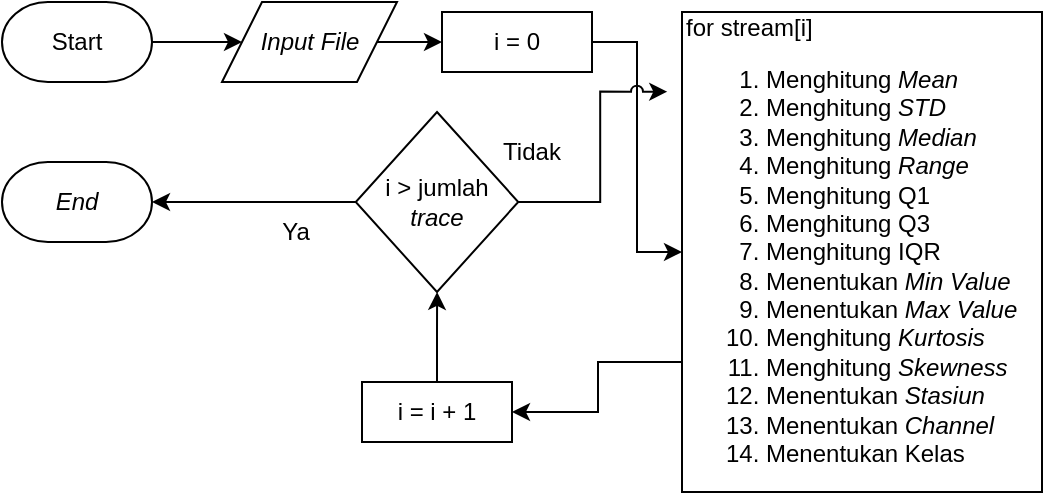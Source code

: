 <mxfile version="24.7.6">
  <diagram id="6xXLWl-He4y_bU7bNApJ" name="Page-1">
    <mxGraphModel dx="794" dy="446" grid="0" gridSize="10" guides="1" tooltips="1" connect="1" arrows="1" fold="1" page="1" pageScale="1" pageWidth="850" pageHeight="1100" math="0" shadow="0">
      <root>
        <mxCell id="0" />
        <mxCell id="1" parent="0" />
        <mxCell id="xdoU0K1oKpiC5rIBIAHy-3" value="" style="edgeStyle=orthogonalEdgeStyle;rounded=0;orthogonalLoop=1;jettySize=auto;html=1;fillColor=none;" parent="1" source="xdoU0K1oKpiC5rIBIAHy-1" target="xdoU0K1oKpiC5rIBIAHy-2" edge="1">
          <mxGeometry relative="1" as="geometry" />
        </mxCell>
        <mxCell id="xdoU0K1oKpiC5rIBIAHy-1" value="Start" style="strokeWidth=1;html=1;shape=mxgraph.flowchart.terminator;whiteSpace=wrap;fillColor=none;" parent="1" vertex="1">
          <mxGeometry x="80" y="80" width="75" height="40" as="geometry" />
        </mxCell>
        <mxCell id="xdoU0K1oKpiC5rIBIAHy-5" value="" style="edgeStyle=orthogonalEdgeStyle;rounded=0;orthogonalLoop=1;jettySize=auto;html=1;fillColor=none;" parent="1" source="xdoU0K1oKpiC5rIBIAHy-2" target="xdoU0K1oKpiC5rIBIAHy-4" edge="1">
          <mxGeometry relative="1" as="geometry" />
        </mxCell>
        <mxCell id="xdoU0K1oKpiC5rIBIAHy-2" value="&lt;i&gt;Input File&lt;/i&gt;" style="shape=parallelogram;perimeter=parallelogramPerimeter;whiteSpace=wrap;html=1;fixedSize=1;fillColor=none;" parent="1" vertex="1">
          <mxGeometry x="190" y="80" width="87.5" height="40" as="geometry" />
        </mxCell>
        <mxCell id="xdoU0K1oKpiC5rIBIAHy-7" value="" style="edgeStyle=orthogonalEdgeStyle;rounded=0;orthogonalLoop=1;jettySize=auto;html=1;fontFamily=Helvetica;fontSize=12;fontColor=default;fillColor=none;" parent="1" source="xdoU0K1oKpiC5rIBIAHy-4" target="xdoU0K1oKpiC5rIBIAHy-6" edge="1">
          <mxGeometry relative="1" as="geometry" />
        </mxCell>
        <mxCell id="xdoU0K1oKpiC5rIBIAHy-4" value="i = 0" style="rounded=0;whiteSpace=wrap;html=1;fillColor=none;" parent="1" vertex="1">
          <mxGeometry x="300" y="85" width="75" height="30" as="geometry" />
        </mxCell>
        <mxCell id="isxOkCZYUrV-S44IxctT-3" style="edgeStyle=orthogonalEdgeStyle;rounded=0;orthogonalLoop=1;jettySize=auto;html=1;entryX=1;entryY=0.5;entryDx=0;entryDy=0;fillColor=none;" parent="1" source="xdoU0K1oKpiC5rIBIAHy-6" target="xdoU0K1oKpiC5rIBIAHy-8" edge="1">
          <mxGeometry relative="1" as="geometry">
            <Array as="points">
              <mxPoint x="378" y="260" />
              <mxPoint x="378" y="285" />
            </Array>
          </mxGeometry>
        </mxCell>
        <mxCell id="xdoU0K1oKpiC5rIBIAHy-6" value="&lt;div style=&quot;text-align: justify;&quot;&gt;&lt;span style=&quot;background-color: initial;&quot;&gt;for stream[i]&lt;/span&gt;&lt;/div&gt;&lt;div style=&quot;text-align: center;&quot;&gt;&lt;ol style=&quot;padding-top: 0px; padding-bottom: 0px;&quot;&gt;&lt;li style=&quot;text-align: justify;&quot;&gt;&lt;span style=&quot;background-color: initial;&quot;&gt;Menghitung &lt;i&gt;Mean&lt;/i&gt;&lt;/span&gt;&lt;/li&gt;&lt;li style=&quot;text-align: justify;&quot;&gt;&lt;span style=&quot;background-color: initial;&quot;&gt;Menghitung &lt;i&gt;STD&lt;/i&gt;&lt;/span&gt;&lt;/li&gt;&lt;li style=&quot;text-align: justify;&quot;&gt;&lt;span style=&quot;background-color: initial;&quot;&gt;Menghitung &lt;i&gt;Median&lt;/i&gt;&lt;/span&gt;&lt;/li&gt;&lt;li style=&quot;text-align: justify;&quot;&gt;&lt;span style=&quot;background-color: initial;&quot;&gt;Menghitung &lt;i&gt;Range&lt;/i&gt;&lt;/span&gt;&lt;/li&gt;&lt;li style=&quot;text-align: justify;&quot;&gt;Menghitung Q1&lt;/li&gt;&lt;li style=&quot;text-align: justify;&quot;&gt;Menghitung Q3&lt;/li&gt;&lt;li style=&quot;text-align: justify;&quot;&gt;Menghitung IQR&lt;/li&gt;&lt;li style=&quot;text-align: justify;&quot;&gt;Menentukan &lt;i&gt;Min Value&lt;/i&gt;&lt;/li&gt;&lt;li style=&quot;text-align: justify;&quot;&gt;Menentukan &lt;i&gt;Max Value&lt;/i&gt;&lt;/li&gt;&lt;li style=&quot;text-align: justify;&quot;&gt;Menghitung &lt;i&gt;Kurtosis&lt;/i&gt;&lt;/li&gt;&lt;li style=&quot;text-align: justify;&quot;&gt;Menghitung &lt;i&gt;Skewness&lt;/i&gt;&lt;/li&gt;&lt;li style=&quot;text-align: justify;&quot;&gt;Menentukan &lt;i&gt;Stasiun&lt;/i&gt;&lt;/li&gt;&lt;li style=&quot;text-align: justify;&quot;&gt;Menentukan &lt;i&gt;Channel&lt;/i&gt;&lt;/li&gt;&lt;li style=&quot;text-align: justify;&quot;&gt;Menentukan Kelas&lt;/li&gt;&lt;/ol&gt;&lt;/div&gt;" style="rounded=0;whiteSpace=wrap;html=1;align=left;fillColor=none;" parent="1" vertex="1">
          <mxGeometry x="420" y="85" width="180" height="240" as="geometry" />
        </mxCell>
        <mxCell id="isxOkCZYUrV-S44IxctT-4" value="" style="edgeStyle=orthogonalEdgeStyle;rounded=0;orthogonalLoop=1;jettySize=auto;html=1;fillColor=none;" parent="1" source="xdoU0K1oKpiC5rIBIAHy-8" target="xdoU0K1oKpiC5rIBIAHy-10" edge="1">
          <mxGeometry relative="1" as="geometry" />
        </mxCell>
        <mxCell id="xdoU0K1oKpiC5rIBIAHy-8" value="i = i + 1" style="rounded=0;whiteSpace=wrap;html=1;fillColor=none;" parent="1" vertex="1">
          <mxGeometry x="260" y="270" width="75" height="30" as="geometry" />
        </mxCell>
        <mxCell id="isxOkCZYUrV-S44IxctT-5" value="" style="edgeStyle=orthogonalEdgeStyle;rounded=0;orthogonalLoop=1;jettySize=auto;html=1;fillColor=none;" parent="1" source="xdoU0K1oKpiC5rIBIAHy-10" target="xdoU0K1oKpiC5rIBIAHy-12" edge="1">
          <mxGeometry relative="1" as="geometry" />
        </mxCell>
        <mxCell id="xdoU0K1oKpiC5rIBIAHy-10" value="i &amp;gt; jumlah &lt;i&gt;trace&lt;/i&gt;" style="rhombus;whiteSpace=wrap;html=1;rounded=0;align=center;verticalAlign=middle;fontFamily=Helvetica;fontSize=12;fillColor=none;" parent="1" vertex="1">
          <mxGeometry x="256.88" y="135" width="81.25" height="90" as="geometry" />
        </mxCell>
        <mxCell id="xdoU0K1oKpiC5rIBIAHy-12" value="&lt;i&gt;End&lt;/i&gt;" style="strokeWidth=1;html=1;shape=mxgraph.flowchart.terminator;whiteSpace=wrap;fillColor=none;" parent="1" vertex="1">
          <mxGeometry x="80" y="160" width="75" height="40" as="geometry" />
        </mxCell>
        <mxCell id="xdoU0K1oKpiC5rIBIAHy-16" value="Tidak" style="text;html=1;align=center;verticalAlign=middle;whiteSpace=wrap;rounded=0;fontFamily=Helvetica;fontSize=12;fillColor=none;" parent="1" vertex="1">
          <mxGeometry x="315" y="140" width="60" height="30" as="geometry" />
        </mxCell>
        <mxCell id="xdoU0K1oKpiC5rIBIAHy-17" value="Ya" style="text;html=1;align=center;verticalAlign=middle;whiteSpace=wrap;rounded=0;fontFamily=Helvetica;fontSize=12;fillColor=none;" parent="1" vertex="1">
          <mxGeometry x="196.88" y="180" width="60" height="30" as="geometry" />
        </mxCell>
        <mxCell id="isxOkCZYUrV-S44IxctT-7" style="edgeStyle=orthogonalEdgeStyle;rounded=0;orthogonalLoop=1;jettySize=auto;html=1;entryX=-0.041;entryY=0.166;entryDx=0;entryDy=0;entryPerimeter=0;jumpStyle=arc;fillColor=none;" parent="1" source="xdoU0K1oKpiC5rIBIAHy-10" target="xdoU0K1oKpiC5rIBIAHy-6" edge="1">
          <mxGeometry relative="1" as="geometry" />
        </mxCell>
      </root>
    </mxGraphModel>
  </diagram>
</mxfile>
